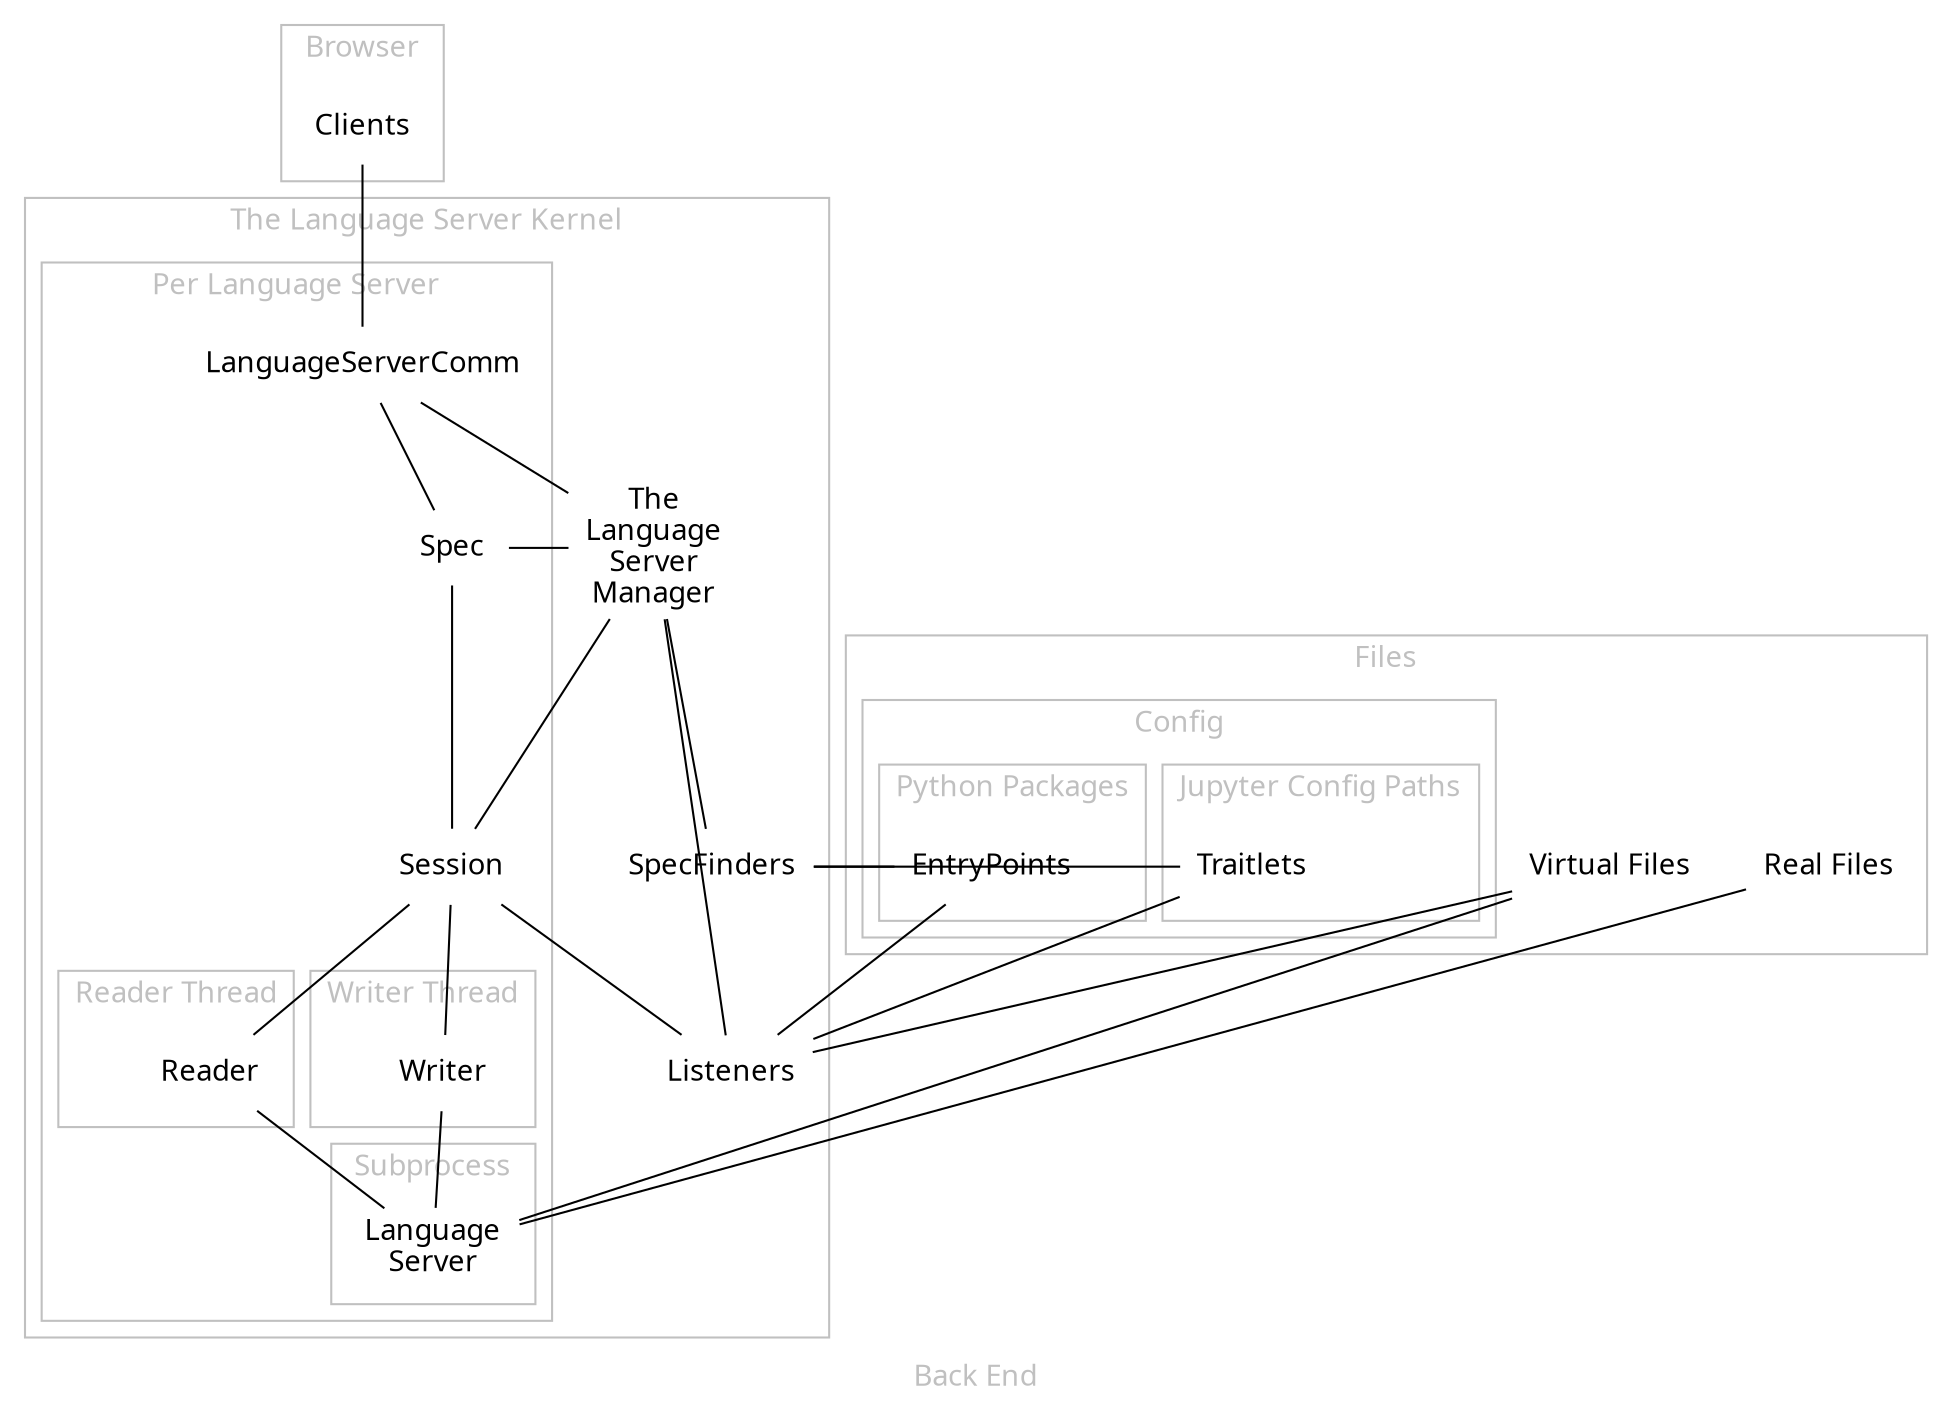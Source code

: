 graph backend {
    label="Back End"
    splines="line"
    fontname="sans-serif"
    node[shape=none fontname="sans-serif"]
    edge[fontname="sans-serif"]
    graph[fontcolor=grey color=grey]

    subgraph cluster_browser {
        label=Browser
        Clients
    }

    subgraph cluster_kernel { label="The Language Server Kernel"
        Manager[label="The\nLanguage\nServer\nManager"]
        SpecFinders
        subgraph cluster_lsp { label="Per Language Server"
            LanguageServerComm
            Spec
            Session
            subgraph cluster_read_thread { label="Reader Thread"
                Reader
            }
            subgraph cluster_write_thread { label="Writer Thread"
                Writer
            }
            subgraph cluster_ls_process { label="Subprocess"
                LanguageServer[label="Language\nServer"]
            }
        }
        Listeners
    }

    subgraph cluster_files { label="Files"
        RealFiles[label="Real Files"]
        VirtualFiles[label="Virtual Files"]
        subgraph cluster_config { label="Config"
            subgraph cluster_jupyter_cfg { label="Jupyter Config Paths"
                Traitlets
            }
            subgraph cluster_python_pkgs { label="Python Packages"
                EntryPoints
            }
        }
    }

    Clients -- {LanguageServerComm} -- Manager
    LanguageServerComm -- Spec
    Session -- {Reader Writer} -- LanguageServer
    {Manager Traitlets EntryPoints} -- {SpecFinders Listeners}
    Manager -- {Spec Session}
    Spec -- Session
    Session -- Listeners -- VirtualFiles
    LanguageServer -- {RealFiles VirtualFiles}
}
